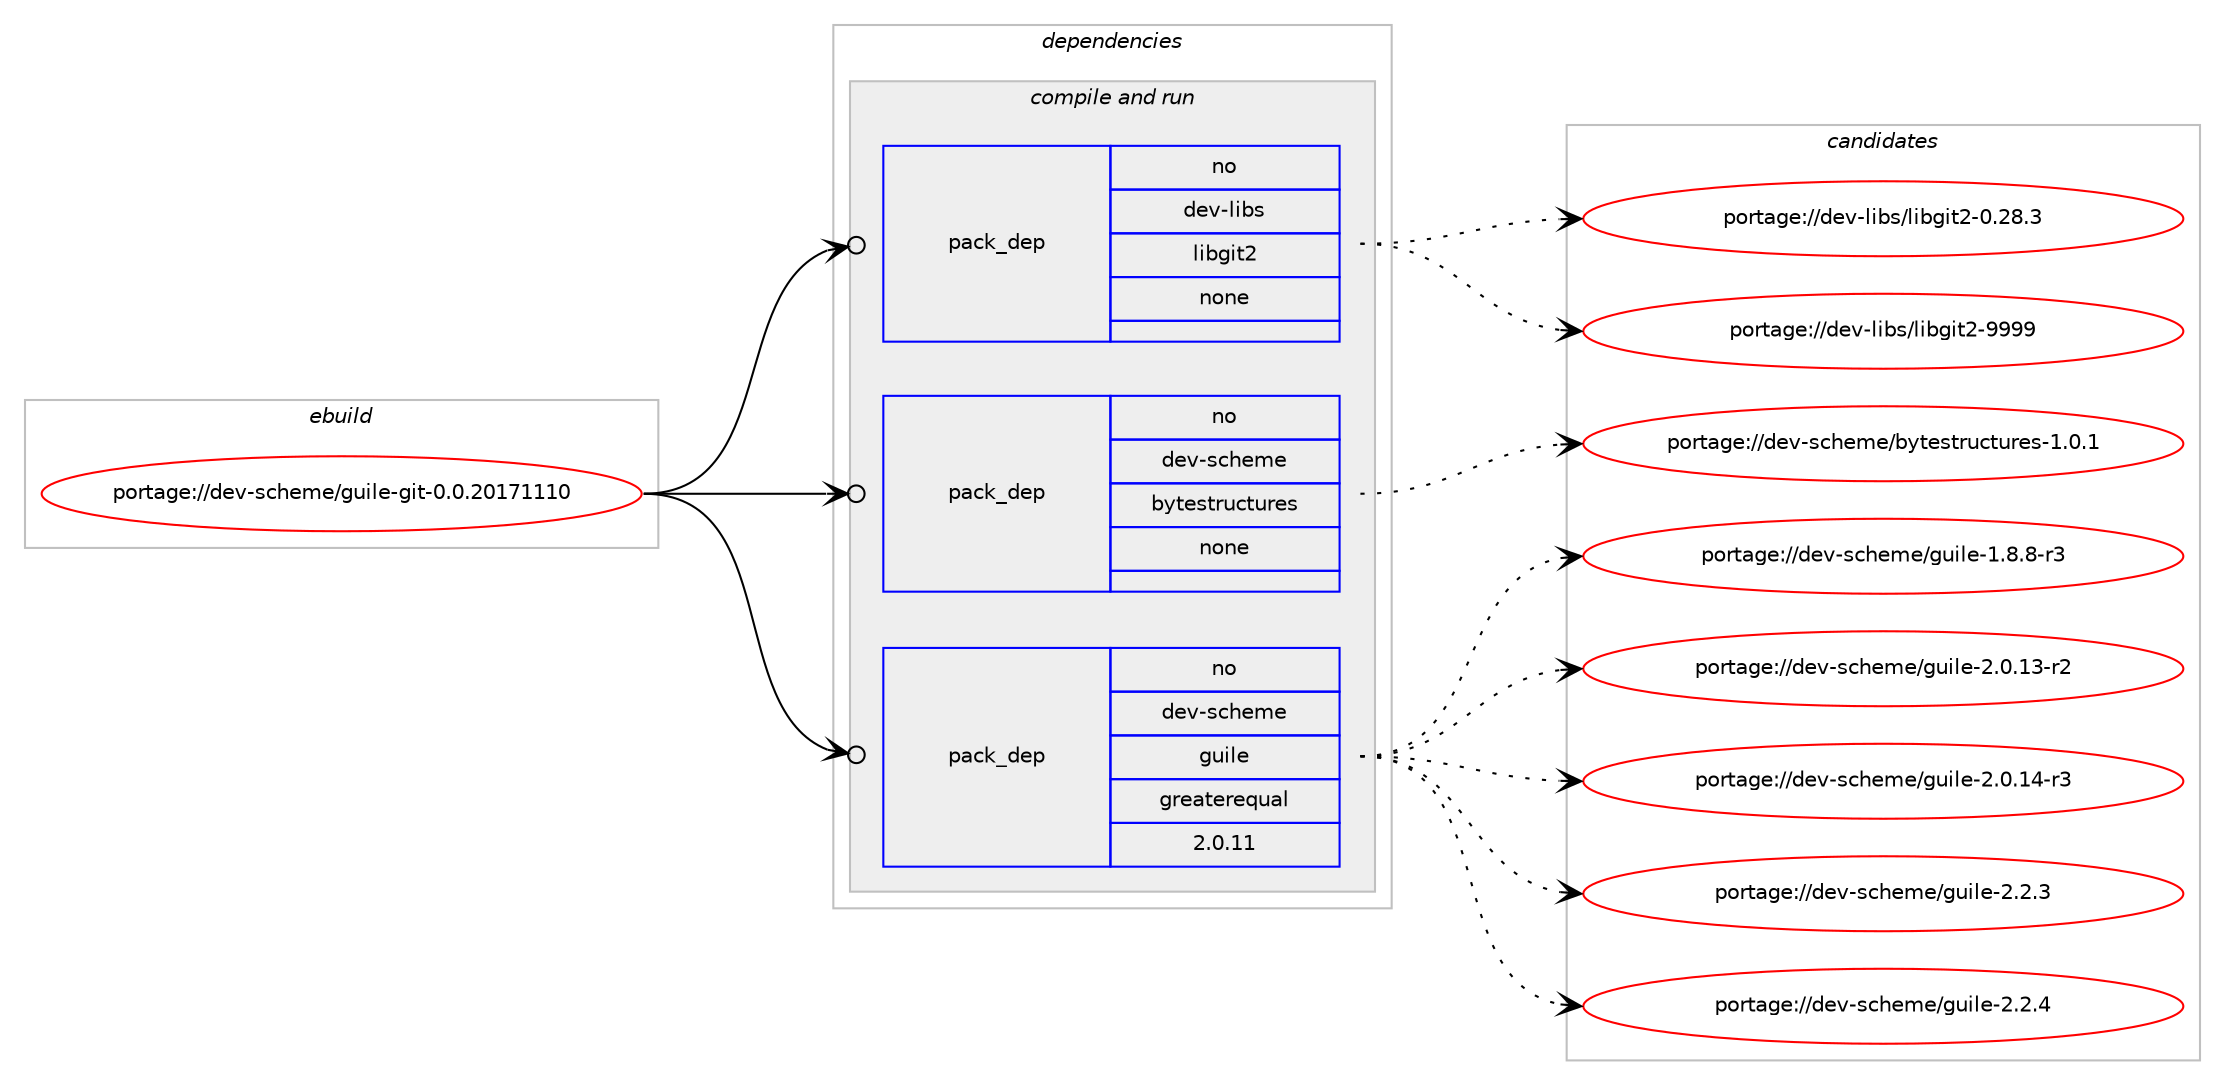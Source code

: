 digraph prolog {

# *************
# Graph options
# *************

newrank=true;
concentrate=true;
compound=true;
graph [rankdir=LR,fontname=Helvetica,fontsize=10,ranksep=1.5];#, ranksep=2.5, nodesep=0.2];
edge  [arrowhead=vee];
node  [fontname=Helvetica,fontsize=10];

# **********
# The ebuild
# **********

subgraph cluster_leftcol {
color=gray;
rank=same;
label=<<i>ebuild</i>>;
id [label="portage://dev-scheme/guile-git-0.0.20171110", color=red, width=4, href="../dev-scheme/guile-git-0.0.20171110.svg"];
}

# ****************
# The dependencies
# ****************

subgraph cluster_midcol {
color=gray;
label=<<i>dependencies</i>>;
subgraph cluster_compile {
fillcolor="#eeeeee";
style=filled;
label=<<i>compile</i>>;
}
subgraph cluster_compileandrun {
fillcolor="#eeeeee";
style=filled;
label=<<i>compile and run</i>>;
subgraph pack183333 {
dependency257046 [label=<<TABLE BORDER="0" CELLBORDER="1" CELLSPACING="0" CELLPADDING="4" WIDTH="220"><TR><TD ROWSPAN="6" CELLPADDING="30">pack_dep</TD></TR><TR><TD WIDTH="110">no</TD></TR><TR><TD>dev-libs</TD></TR><TR><TD>libgit2</TD></TR><TR><TD>none</TD></TR><TR><TD></TD></TR></TABLE>>, shape=none, color=blue];
}
id:e -> dependency257046:w [weight=20,style="solid",arrowhead="odotvee"];
subgraph pack183334 {
dependency257047 [label=<<TABLE BORDER="0" CELLBORDER="1" CELLSPACING="0" CELLPADDING="4" WIDTH="220"><TR><TD ROWSPAN="6" CELLPADDING="30">pack_dep</TD></TR><TR><TD WIDTH="110">no</TD></TR><TR><TD>dev-scheme</TD></TR><TR><TD>bytestructures</TD></TR><TR><TD>none</TD></TR><TR><TD></TD></TR></TABLE>>, shape=none, color=blue];
}
id:e -> dependency257047:w [weight=20,style="solid",arrowhead="odotvee"];
subgraph pack183335 {
dependency257048 [label=<<TABLE BORDER="0" CELLBORDER="1" CELLSPACING="0" CELLPADDING="4" WIDTH="220"><TR><TD ROWSPAN="6" CELLPADDING="30">pack_dep</TD></TR><TR><TD WIDTH="110">no</TD></TR><TR><TD>dev-scheme</TD></TR><TR><TD>guile</TD></TR><TR><TD>greaterequal</TD></TR><TR><TD>2.0.11</TD></TR></TABLE>>, shape=none, color=blue];
}
id:e -> dependency257048:w [weight=20,style="solid",arrowhead="odotvee"];
}
subgraph cluster_run {
fillcolor="#eeeeee";
style=filled;
label=<<i>run</i>>;
}
}

# **************
# The candidates
# **************

subgraph cluster_choices {
rank=same;
color=gray;
label=<<i>candidates</i>>;

subgraph choice183333 {
color=black;
nodesep=1;
choiceportage100101118451081059811547108105981031051165045484650564651 [label="portage://dev-libs/libgit2-0.28.3", color=red, width=4,href="../dev-libs/libgit2-0.28.3.svg"];
choiceportage10010111845108105981154710810598103105116504557575757 [label="portage://dev-libs/libgit2-9999", color=red, width=4,href="../dev-libs/libgit2-9999.svg"];
dependency257046:e -> choiceportage100101118451081059811547108105981031051165045484650564651:w [style=dotted,weight="100"];
dependency257046:e -> choiceportage10010111845108105981154710810598103105116504557575757:w [style=dotted,weight="100"];
}
subgraph choice183334 {
color=black;
nodesep=1;
choiceportage1001011184511599104101109101479812111610111511611411799116117114101115454946484649 [label="portage://dev-scheme/bytestructures-1.0.1", color=red, width=4,href="../dev-scheme/bytestructures-1.0.1.svg"];
dependency257047:e -> choiceportage1001011184511599104101109101479812111610111511611411799116117114101115454946484649:w [style=dotted,weight="100"];
}
subgraph choice183335 {
color=black;
nodesep=1;
choiceportage1001011184511599104101109101471031171051081014549465646564511451 [label="portage://dev-scheme/guile-1.8.8-r3", color=red, width=4,href="../dev-scheme/guile-1.8.8-r3.svg"];
choiceportage100101118451159910410110910147103117105108101455046484649514511450 [label="portage://dev-scheme/guile-2.0.13-r2", color=red, width=4,href="../dev-scheme/guile-2.0.13-r2.svg"];
choiceportage100101118451159910410110910147103117105108101455046484649524511451 [label="portage://dev-scheme/guile-2.0.14-r3", color=red, width=4,href="../dev-scheme/guile-2.0.14-r3.svg"];
choiceportage100101118451159910410110910147103117105108101455046504651 [label="portage://dev-scheme/guile-2.2.3", color=red, width=4,href="../dev-scheme/guile-2.2.3.svg"];
choiceportage100101118451159910410110910147103117105108101455046504652 [label="portage://dev-scheme/guile-2.2.4", color=red, width=4,href="../dev-scheme/guile-2.2.4.svg"];
dependency257048:e -> choiceportage1001011184511599104101109101471031171051081014549465646564511451:w [style=dotted,weight="100"];
dependency257048:e -> choiceportage100101118451159910410110910147103117105108101455046484649514511450:w [style=dotted,weight="100"];
dependency257048:e -> choiceportage100101118451159910410110910147103117105108101455046484649524511451:w [style=dotted,weight="100"];
dependency257048:e -> choiceportage100101118451159910410110910147103117105108101455046504651:w [style=dotted,weight="100"];
dependency257048:e -> choiceportage100101118451159910410110910147103117105108101455046504652:w [style=dotted,weight="100"];
}
}

}
